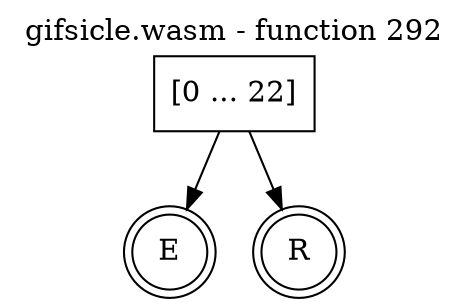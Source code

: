 digraph finite_state_machine {
    label = "gifsicle.wasm - function 292"
    labelloc =  t
    labelfontsize = 16
    labelfontcolor = black
    labelfontname = "Helvetica"
    node [shape = doublecircle]; E R ;
    node [shape = box];
    node [shape=box, color=black, style=solid] 0[label="[0 ... 22]"]
    0 -> E;
    0 -> R;
}

